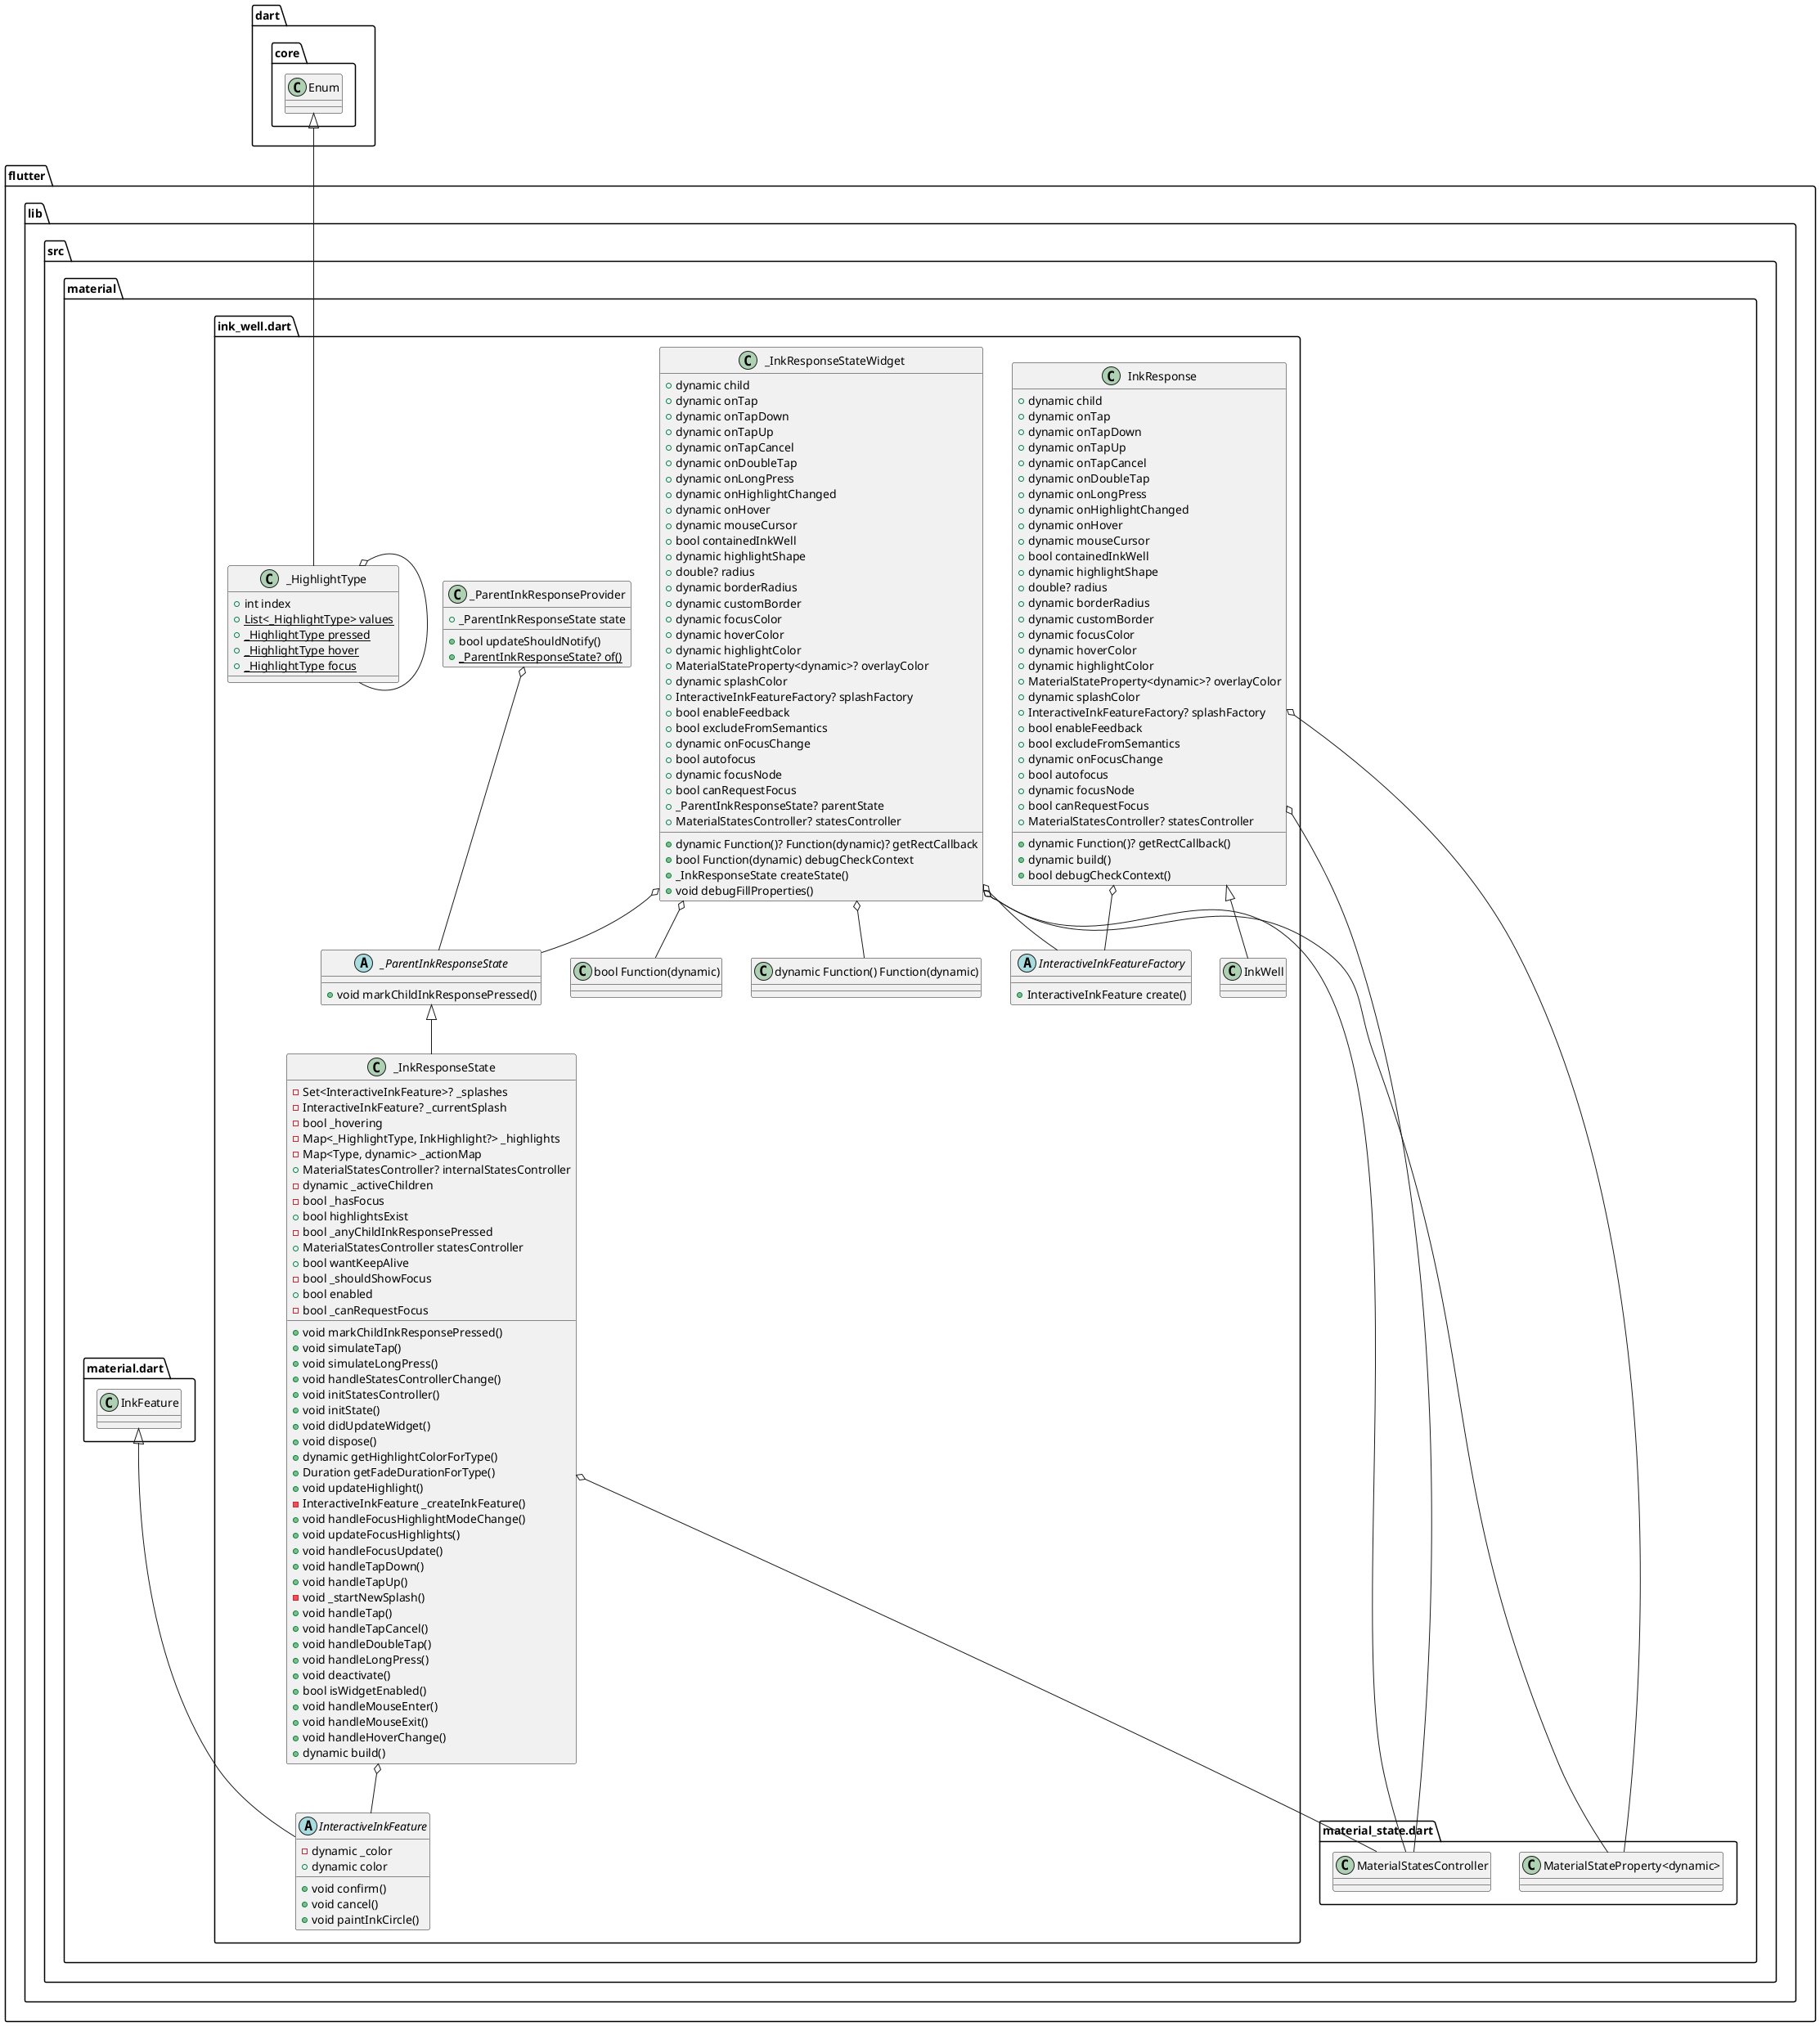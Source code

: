 @startuml
set namespaceSeparator ::

abstract class "flutter::lib::src::material::ink_well.dart::InteractiveInkFeature" {
  -dynamic _color
  +dynamic color
  +void confirm()
  +void cancel()
  +void paintInkCircle()
}

"flutter::lib::src::material::material.dart::InkFeature" <|-- "flutter::lib::src::material::ink_well.dart::InteractiveInkFeature"

abstract class "flutter::lib::src::material::ink_well.dart::InteractiveInkFeatureFactory" {
  +InteractiveInkFeature create()
}

abstract class "flutter::lib::src::material::ink_well.dart::_ParentInkResponseState" {
  +void markChildInkResponsePressed()
}

class "flutter::lib::src::material::ink_well.dart::_ParentInkResponseProvider" {
  +_ParentInkResponseState state
  +bool updateShouldNotify()
  {static} +_ParentInkResponseState? of()
}

"flutter::lib::src::material::ink_well.dart::_ParentInkResponseProvider" o-- "flutter::lib::src::material::ink_well.dart::_ParentInkResponseState"

class "flutter::lib::src::material::ink_well.dart::InkResponse" {
  +dynamic child
  +dynamic onTap
  +dynamic onTapDown
  +dynamic onTapUp
  +dynamic onTapCancel
  +dynamic onDoubleTap
  +dynamic onLongPress
  +dynamic onHighlightChanged
  +dynamic onHover
  +dynamic mouseCursor
  +bool containedInkWell
  +dynamic highlightShape
  +double? radius
  +dynamic borderRadius
  +dynamic customBorder
  +dynamic focusColor
  +dynamic hoverColor
  +dynamic highlightColor
  +MaterialStateProperty<dynamic>? overlayColor
  +dynamic splashColor
  +InteractiveInkFeatureFactory? splashFactory
  +bool enableFeedback
  +bool excludeFromSemantics
  +dynamic onFocusChange
  +bool autofocus
  +dynamic focusNode
  +bool canRequestFocus
  +MaterialStatesController? statesController
  +dynamic Function()? getRectCallback()
  +dynamic build()
  +bool debugCheckContext()
}

"flutter::lib::src::material::ink_well.dart::InkResponse" o-- "flutter::lib::src::material::material_state.dart::MaterialStateProperty<dynamic>"
"flutter::lib::src::material::ink_well.dart::InkResponse" o-- "flutter::lib::src::material::ink_well.dart::InteractiveInkFeatureFactory"
"flutter::lib::src::material::ink_well.dart::InkResponse" o-- "flutter::lib::src::material::material_state.dart::MaterialStatesController"

class "flutter::lib::src::material::ink_well.dart::_InkResponseStateWidget" {
  +dynamic child
  +dynamic onTap
  +dynamic onTapDown
  +dynamic onTapUp
  +dynamic onTapCancel
  +dynamic onDoubleTap
  +dynamic onLongPress
  +dynamic onHighlightChanged
  +dynamic onHover
  +dynamic mouseCursor
  +bool containedInkWell
  +dynamic highlightShape
  +double? radius
  +dynamic borderRadius
  +dynamic customBorder
  +dynamic focusColor
  +dynamic hoverColor
  +dynamic highlightColor
  +MaterialStateProperty<dynamic>? overlayColor
  +dynamic splashColor
  +InteractiveInkFeatureFactory? splashFactory
  +bool enableFeedback
  +bool excludeFromSemantics
  +dynamic onFocusChange
  +bool autofocus
  +dynamic focusNode
  +bool canRequestFocus
  +_ParentInkResponseState? parentState
  +dynamic Function()? Function(dynamic)? getRectCallback
  +bool Function(dynamic) debugCheckContext
  +MaterialStatesController? statesController
  +_InkResponseState createState()
  +void debugFillProperties()
}

"flutter::lib::src::material::ink_well.dart::_InkResponseStateWidget" o-- "flutter::lib::src::material::material_state.dart::MaterialStateProperty<dynamic>"
"flutter::lib::src::material::ink_well.dart::_InkResponseStateWidget" o-- "flutter::lib::src::material::ink_well.dart::InteractiveInkFeatureFactory"
"flutter::lib::src::material::ink_well.dart::_InkResponseStateWidget" o-- "flutter::lib::src::material::ink_well.dart::_ParentInkResponseState"
"flutter::lib::src::material::ink_well.dart::_InkResponseStateWidget" o-- "flutter::lib::src::material::ink_well.dart::dynamic Function() Function(dynamic)"
"flutter::lib::src::material::ink_well.dart::_InkResponseStateWidget" o-- "flutter::lib::src::material::ink_well.dart::bool Function(dynamic)"
"flutter::lib::src::material::ink_well.dart::_InkResponseStateWidget" o-- "flutter::lib::src::material::material_state.dart::MaterialStatesController"

class "flutter::lib::src::material::ink_well.dart::_InkResponseState" {
  -Set<InteractiveInkFeature>? _splashes
  -InteractiveInkFeature? _currentSplash
  -bool _hovering
  -Map<_HighlightType, InkHighlight?> _highlights
  -Map<Type, dynamic> _actionMap
  +MaterialStatesController? internalStatesController
  -dynamic _activeChildren
  -bool _hasFocus
  +bool highlightsExist
  -bool _anyChildInkResponsePressed
  +MaterialStatesController statesController
  +bool wantKeepAlive
  -bool _shouldShowFocus
  +bool enabled
  -bool _canRequestFocus
  +void markChildInkResponsePressed()
  +void simulateTap()
  +void simulateLongPress()
  +void handleStatesControllerChange()
  +void initStatesController()
  +void initState()
  +void didUpdateWidget()
  +void dispose()
  +dynamic getHighlightColorForType()
  +Duration getFadeDurationForType()
  +void updateHighlight()
  -InteractiveInkFeature _createInkFeature()
  +void handleFocusHighlightModeChange()
  +void updateFocusHighlights()
  +void handleFocusUpdate()
  +void handleTapDown()
  +void handleTapUp()
  -void _startNewSplash()
  +void handleTap()
  +void handleTapCancel()
  +void handleDoubleTap()
  +void handleLongPress()
  +void deactivate()
  +bool isWidgetEnabled()
  +void handleMouseEnter()
  +void handleMouseExit()
  +void handleHoverChange()
  +dynamic build()
}

"flutter::lib::src::material::ink_well.dart::_InkResponseState" o-- "flutter::lib::src::material::ink_well.dart::InteractiveInkFeature"
"flutter::lib::src::material::ink_well.dart::_InkResponseState" o-- "flutter::lib::src::material::material_state.dart::MaterialStatesController"
"flutter::lib::src::material::ink_well.dart::_ParentInkResponseState" <|-- "flutter::lib::src::material::ink_well.dart::_InkResponseState"

class "flutter::lib::src::material::ink_well.dart::InkWell" {
}

"flutter::lib::src::material::ink_well.dart::InkResponse" <|-- "flutter::lib::src::material::ink_well.dart::InkWell"

class "flutter::lib::src::material::ink_well.dart::_HighlightType" {
  +int index
  {static} +List<_HighlightType> values
  {static} +_HighlightType pressed
  {static} +_HighlightType hover
  {static} +_HighlightType focus
}

"flutter::lib::src::material::ink_well.dart::_HighlightType" o-- "flutter::lib::src::material::ink_well.dart::_HighlightType"
"dart::core::Enum" <|-- "flutter::lib::src::material::ink_well.dart::_HighlightType"


@enduml